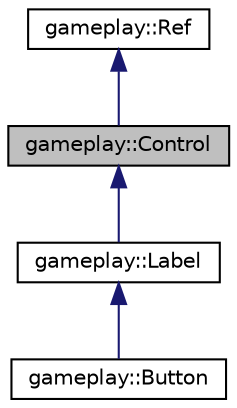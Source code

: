 digraph G
{
  edge [fontname="Helvetica",fontsize="10",labelfontname="Helvetica",labelfontsize="10"];
  node [fontname="Helvetica",fontsize="10",shape=record];
  Node1 [label="gameplay::Control",height=0.2,width=0.4,color="black", fillcolor="grey75", style="filled" fontcolor="black"];
  Node2 -> Node1 [dir="back",color="midnightblue",fontsize="10",style="solid",fontname="Helvetica"];
  Node2 [label="gameplay::Ref",height=0.2,width=0.4,color="black", fillcolor="white", style="filled",URL="$classgameplay_1_1_ref.html"];
  Node1 -> Node3 [dir="back",color="midnightblue",fontsize="10",style="solid",fontname="Helvetica"];
  Node3 [label="gameplay::Label",height=0.2,width=0.4,color="black", fillcolor="white", style="filled",URL="$classgameplay_1_1_label.html"];
  Node3 -> Node4 [dir="back",color="midnightblue",fontsize="10",style="solid",fontname="Helvetica"];
  Node4 [label="gameplay::Button",height=0.2,width=0.4,color="black", fillcolor="white", style="filled",URL="$classgameplay_1_1_button.html"];
}
